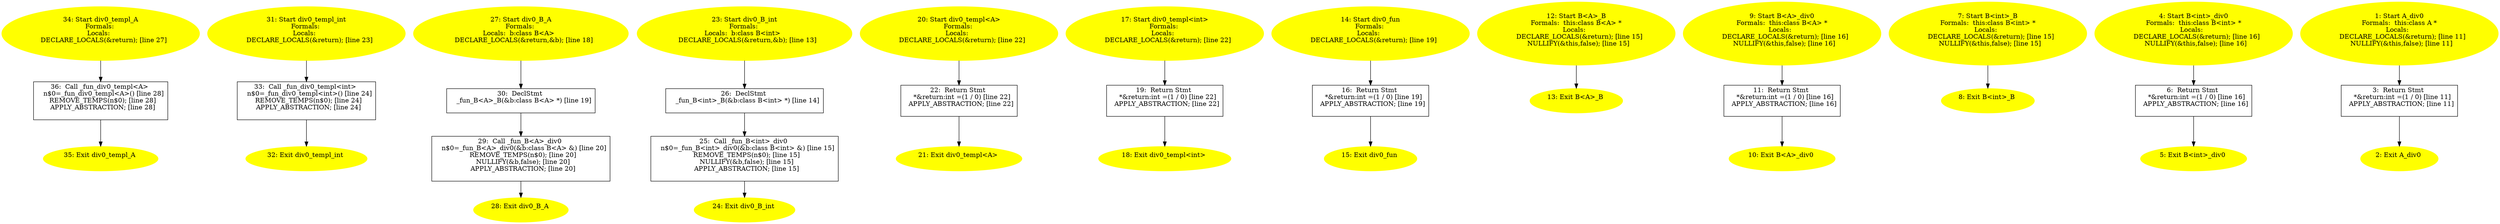 digraph iCFG {
36 [label="36:  Call _fun_div0_templ<A> \n   n$0=_fun_div0_templ<A>() [line 28]\n  REMOVE_TEMPS(n$0); [line 28]\n  APPLY_ABSTRACTION; [line 28]\n " shape="box"]
	

	 36 -> 35 ;
35 [label="35: Exit div0_templ_A \n  " color=yellow style=filled]
	

34 [label="34: Start div0_templ_A\nFormals: \nLocals:  \n   DECLARE_LOCALS(&return); [line 27]\n " color=yellow style=filled]
	

	 34 -> 36 ;
33 [label="33:  Call _fun_div0_templ<int> \n   n$0=_fun_div0_templ<int>() [line 24]\n  REMOVE_TEMPS(n$0); [line 24]\n  APPLY_ABSTRACTION; [line 24]\n " shape="box"]
	

	 33 -> 32 ;
32 [label="32: Exit div0_templ_int \n  " color=yellow style=filled]
	

31 [label="31: Start div0_templ_int\nFormals: \nLocals:  \n   DECLARE_LOCALS(&return); [line 23]\n " color=yellow style=filled]
	

	 31 -> 33 ;
30 [label="30:  DeclStmt \n   _fun_B<A>_B(&b:class B<A> *) [line 19]\n " shape="box"]
	

	 30 -> 29 ;
29 [label="29:  Call _fun_B<A>_div0 \n   n$0=_fun_B<A>_div0(&b:class B<A> &) [line 20]\n  REMOVE_TEMPS(n$0); [line 20]\n  NULLIFY(&b,false); [line 20]\n  APPLY_ABSTRACTION; [line 20]\n " shape="box"]
	

	 29 -> 28 ;
28 [label="28: Exit div0_B_A \n  " color=yellow style=filled]
	

27 [label="27: Start div0_B_A\nFormals: \nLocals:  b:class B<A>  \n   DECLARE_LOCALS(&return,&b); [line 18]\n " color=yellow style=filled]
	

	 27 -> 30 ;
26 [label="26:  DeclStmt \n   _fun_B<int>_B(&b:class B<int> *) [line 14]\n " shape="box"]
	

	 26 -> 25 ;
25 [label="25:  Call _fun_B<int>_div0 \n   n$0=_fun_B<int>_div0(&b:class B<int> &) [line 15]\n  REMOVE_TEMPS(n$0); [line 15]\n  NULLIFY(&b,false); [line 15]\n  APPLY_ABSTRACTION; [line 15]\n " shape="box"]
	

	 25 -> 24 ;
24 [label="24: Exit div0_B_int \n  " color=yellow style=filled]
	

23 [label="23: Start div0_B_int\nFormals: \nLocals:  b:class B<int>  \n   DECLARE_LOCALS(&return,&b); [line 13]\n " color=yellow style=filled]
	

	 23 -> 26 ;
22 [label="22:  Return Stmt \n   *&return:int =(1 / 0) [line 22]\n  APPLY_ABSTRACTION; [line 22]\n " shape="box"]
	

	 22 -> 21 ;
21 [label="21: Exit div0_templ<A> \n  " color=yellow style=filled]
	

20 [label="20: Start div0_templ<A>\nFormals: \nLocals:  \n   DECLARE_LOCALS(&return); [line 22]\n " color=yellow style=filled]
	

	 20 -> 22 ;
19 [label="19:  Return Stmt \n   *&return:int =(1 / 0) [line 22]\n  APPLY_ABSTRACTION; [line 22]\n " shape="box"]
	

	 19 -> 18 ;
18 [label="18: Exit div0_templ<int> \n  " color=yellow style=filled]
	

17 [label="17: Start div0_templ<int>\nFormals: \nLocals:  \n   DECLARE_LOCALS(&return); [line 22]\n " color=yellow style=filled]
	

	 17 -> 19 ;
16 [label="16:  Return Stmt \n   *&return:int =(1 / 0) [line 19]\n  APPLY_ABSTRACTION; [line 19]\n " shape="box"]
	

	 16 -> 15 ;
15 [label="15: Exit div0_fun \n  " color=yellow style=filled]
	

14 [label="14: Start div0_fun\nFormals: \nLocals:  \n   DECLARE_LOCALS(&return); [line 19]\n " color=yellow style=filled]
	

	 14 -> 16 ;
13 [label="13: Exit B<A>_B \n  " color=yellow style=filled]
	

12 [label="12: Start B<A>_B\nFormals:  this:class B<A> *\nLocals:  \n   DECLARE_LOCALS(&return); [line 15]\n  NULLIFY(&this,false); [line 15]\n " color=yellow style=filled]
	

	 12 -> 13 ;
11 [label="11:  Return Stmt \n   *&return:int =(1 / 0) [line 16]\n  APPLY_ABSTRACTION; [line 16]\n " shape="box"]
	

	 11 -> 10 ;
10 [label="10: Exit B<A>_div0 \n  " color=yellow style=filled]
	

9 [label="9: Start B<A>_div0\nFormals:  this:class B<A> *\nLocals:  \n   DECLARE_LOCALS(&return); [line 16]\n  NULLIFY(&this,false); [line 16]\n " color=yellow style=filled]
	

	 9 -> 11 ;
8 [label="8: Exit B<int>_B \n  " color=yellow style=filled]
	

7 [label="7: Start B<int>_B\nFormals:  this:class B<int> *\nLocals:  \n   DECLARE_LOCALS(&return); [line 15]\n  NULLIFY(&this,false); [line 15]\n " color=yellow style=filled]
	

	 7 -> 8 ;
6 [label="6:  Return Stmt \n   *&return:int =(1 / 0) [line 16]\n  APPLY_ABSTRACTION; [line 16]\n " shape="box"]
	

	 6 -> 5 ;
5 [label="5: Exit B<int>_div0 \n  " color=yellow style=filled]
	

4 [label="4: Start B<int>_div0\nFormals:  this:class B<int> *\nLocals:  \n   DECLARE_LOCALS(&return); [line 16]\n  NULLIFY(&this,false); [line 16]\n " color=yellow style=filled]
	

	 4 -> 6 ;
3 [label="3:  Return Stmt \n   *&return:int =(1 / 0) [line 11]\n  APPLY_ABSTRACTION; [line 11]\n " shape="box"]
	

	 3 -> 2 ;
2 [label="2: Exit A_div0 \n  " color=yellow style=filled]
	

1 [label="1: Start A_div0\nFormals:  this:class A *\nLocals:  \n   DECLARE_LOCALS(&return); [line 11]\n  NULLIFY(&this,false); [line 11]\n " color=yellow style=filled]
	

	 1 -> 3 ;
}
